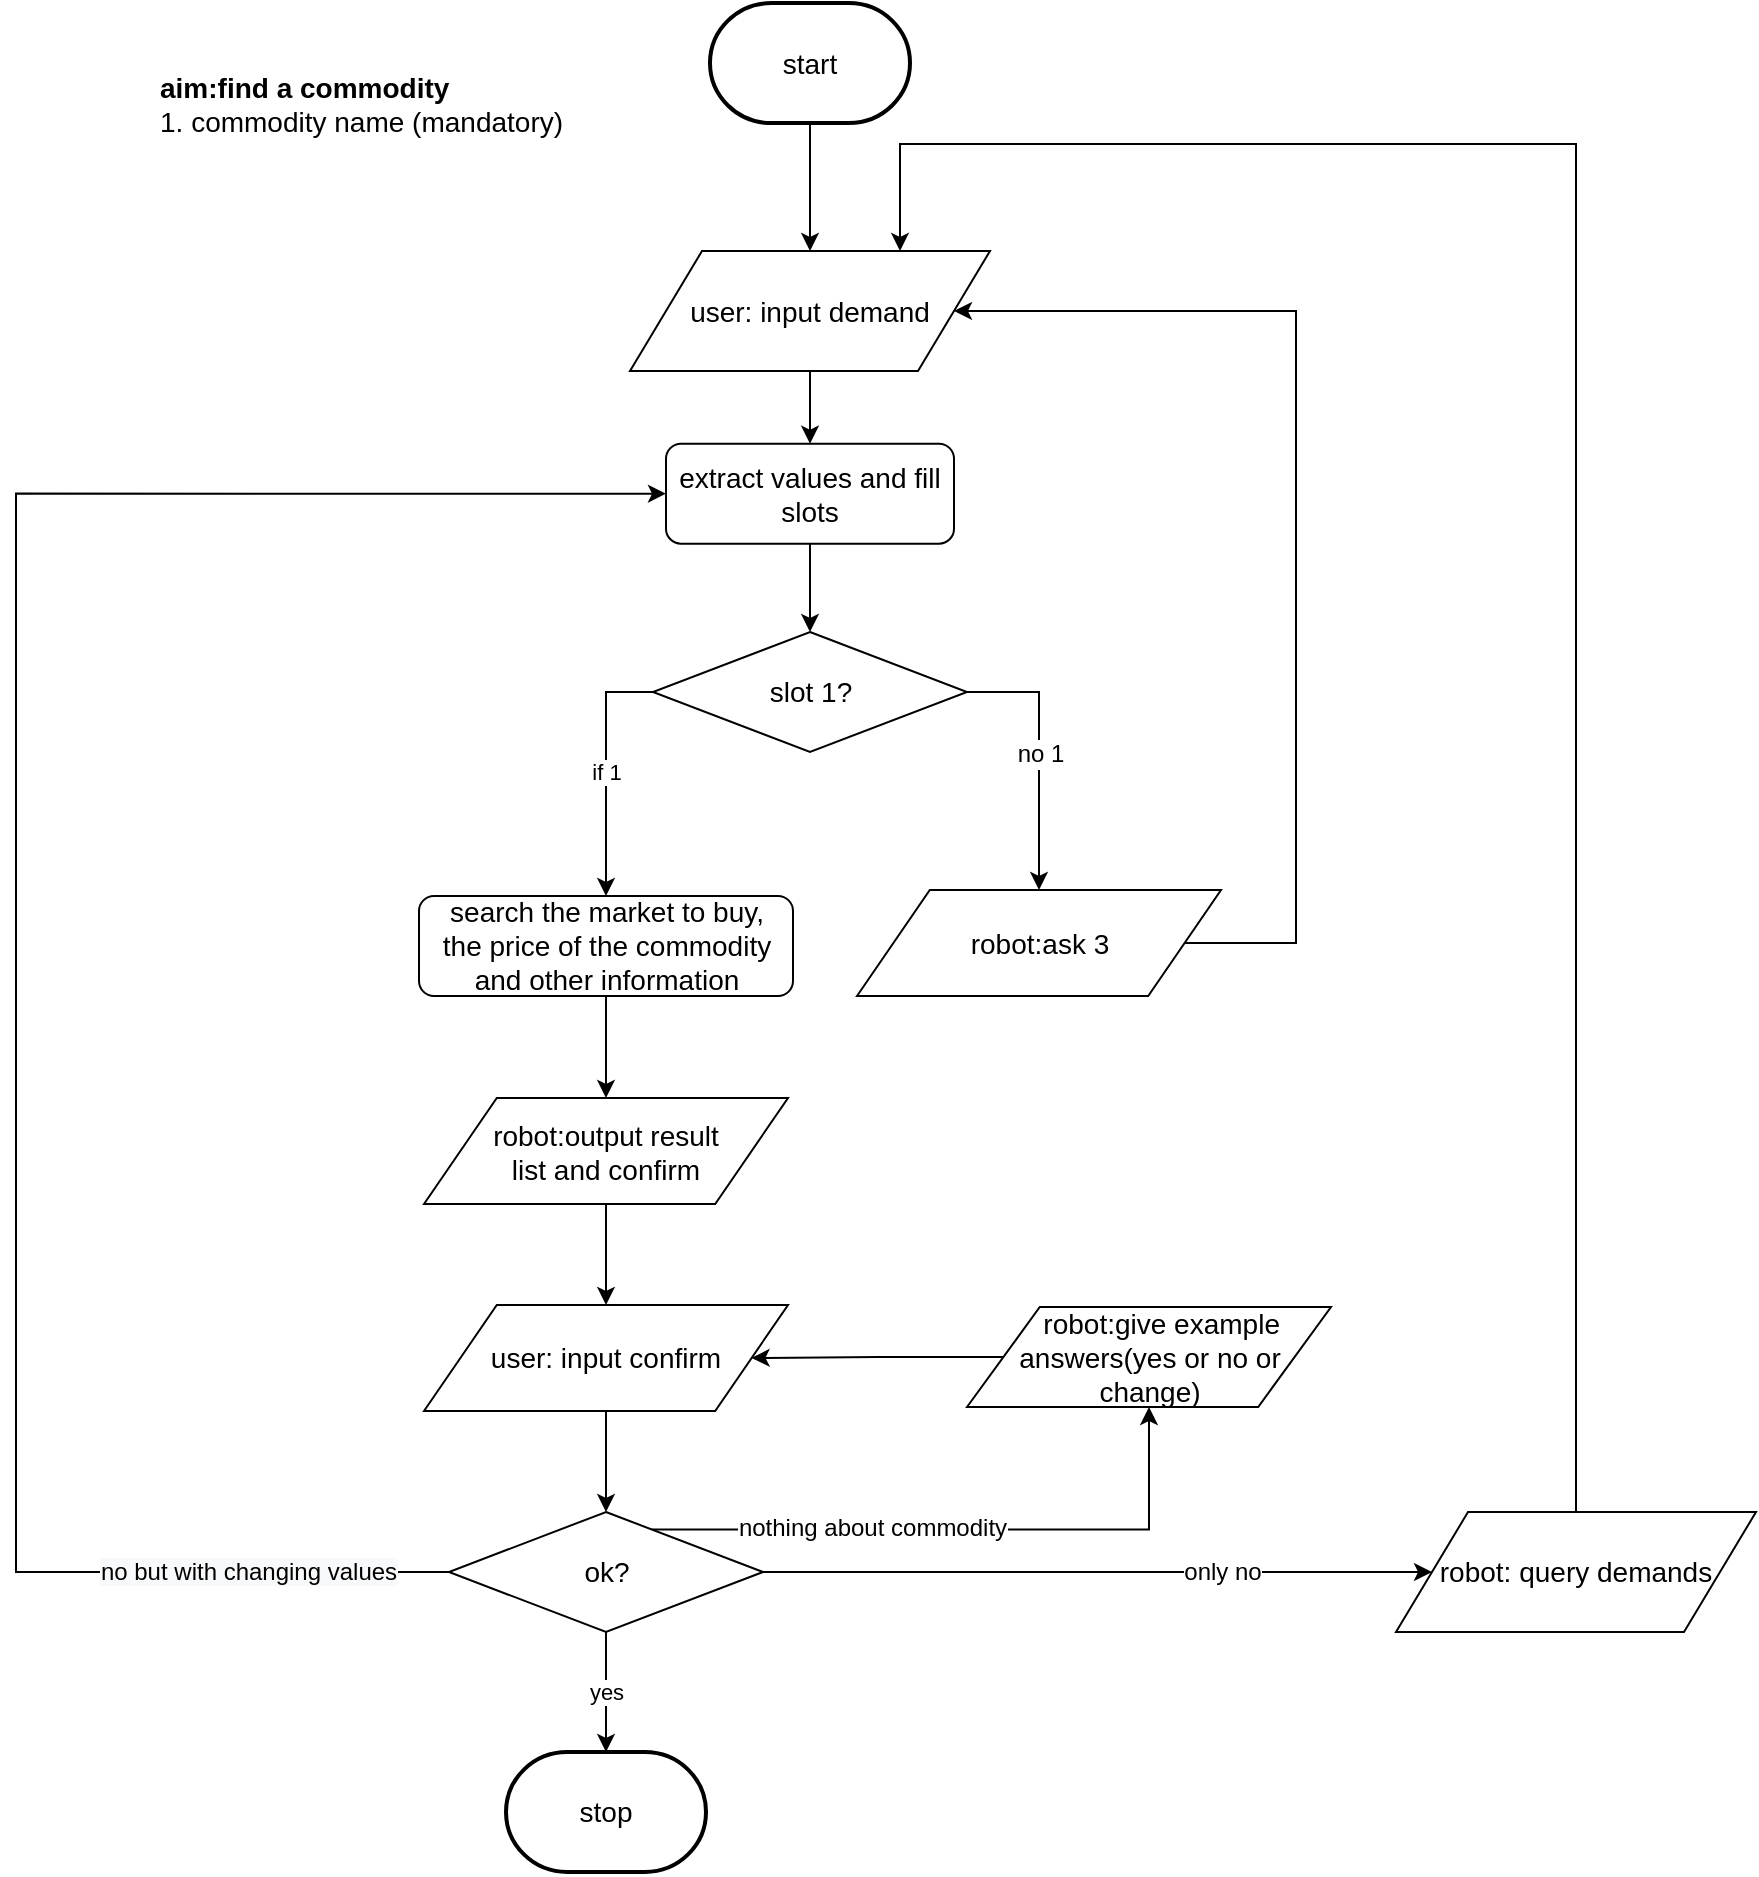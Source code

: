 <mxfile version="12.0.0" type="github" pages="1"><diagram id="qM217Te90TatpBVcW5O8" name="Page-1"><mxGraphModel dx="904" dy="1369" grid="1" gridSize="10" guides="1" tooltips="1" connect="1" arrows="1" fold="1" page="1" pageScale="1" pageWidth="1169" pageHeight="827" math="0" shadow="0"><root><mxCell id="0"/><mxCell id="1" parent="0"/><mxCell id="2NUs63TBTXF5mlNakIJW-7" value="&lt;font style=&quot;font-size: 14px&quot;&gt;&lt;b&gt;aim:find a commodity&lt;/b&gt;&lt;br&gt;1.&amp;nbsp;commodity&amp;nbsp;name (mandatory)&lt;br&gt;&lt;/font&gt;" style="text;html=1;strokeColor=none;fillColor=none;align=left;verticalAlign=middle;whiteSpace=wrap;rounded=0;" parent="1" vertex="1"><mxGeometry x="150" y="20" width="211" height="60" as="geometry"/></mxCell><mxCell id="2NUs63TBTXF5mlNakIJW-10" style="edgeStyle=orthogonalEdgeStyle;rounded=0;orthogonalLoop=1;jettySize=auto;html=1;exitX=0.5;exitY=1;exitDx=0;exitDy=0;entryX=0.5;entryY=0;entryDx=0;entryDy=0;" parent="1" source="mOv9vJpxTGmXbKC3HQRL-6" target="x5fYLZbjFW-XfaXLErEp-4" edge="1"><mxGeometry relative="1" as="geometry"><mxPoint x="477" y="247" as="sourcePoint"/></mxGeometry></mxCell><mxCell id="2NUs63TBTXF5mlNakIJW-38" style="edgeStyle=orthogonalEdgeStyle;rounded=0;orthogonalLoop=1;jettySize=auto;html=1;exitX=1;exitY=0.5;exitDx=0;exitDy=0;entryX=0.5;entryY=0;entryDx=0;entryDy=0;" parent="1" source="2NUs63TBTXF5mlNakIJW-31" target="mOv9vJpxTGmXbKC3HQRL-13" edge="1"><mxGeometry relative="1" as="geometry"><mxPoint x="590.5" y="444" as="targetPoint"/></mxGeometry></mxCell><mxCell id="2NUs63TBTXF5mlNakIJW-41" value="no 1" style="text;html=1;resizable=0;points=[];align=center;verticalAlign=middle;labelBackgroundColor=#ffffff;" parent="2NUs63TBTXF5mlNakIJW-38" vertex="1" connectable="0"><mxGeometry x="0.0" relative="1" as="geometry"><mxPoint y="-1" as="offset"/></mxGeometry></mxCell><mxCell id="2NUs63TBTXF5mlNakIJW-43" value="if 1" style="edgeStyle=orthogonalEdgeStyle;rounded=0;orthogonalLoop=1;jettySize=auto;html=1;exitX=0;exitY=0.5;exitDx=0;exitDy=0;" parent="1" source="2NUs63TBTXF5mlNakIJW-31" target="2NUs63TBTXF5mlNakIJW-42" edge="1"><mxGeometry relative="1" as="geometry"/></mxCell><mxCell id="2NUs63TBTXF5mlNakIJW-31" value="&lt;font style=&quot;font-size: 14px&quot;&gt;slot 1?&lt;br&gt;&lt;/font&gt;" style="rhombus;whiteSpace=wrap;html=1;" parent="1" vertex="1"><mxGeometry x="398.5" y="314" width="157" height="60" as="geometry"/></mxCell><mxCell id="2NUs63TBTXF5mlNakIJW-40" style="edgeStyle=orthogonalEdgeStyle;rounded=0;orthogonalLoop=1;jettySize=auto;html=1;exitX=1;exitY=0.5;exitDx=0;exitDy=0;entryX=1;entryY=0.5;entryDx=0;entryDy=0;" parent="1" source="mOv9vJpxTGmXbKC3HQRL-13" target="mOv9vJpxTGmXbKC3HQRL-6" edge="1"><mxGeometry relative="1" as="geometry"><mxPoint x="904" y="525" as="sourcePoint"/><mxPoint x="549" y="222" as="targetPoint"/><Array as="points"><mxPoint x="720" y="470"/><mxPoint x="720" y="154"/></Array></mxGeometry></mxCell><mxCell id="2NUs63TBTXF5mlNakIJW-45" style="edgeStyle=orthogonalEdgeStyle;rounded=0;orthogonalLoop=1;jettySize=auto;html=1;exitX=0.5;exitY=1;exitDx=0;exitDy=0;entryX=0.5;entryY=0;entryDx=0;entryDy=0;" parent="1" source="2NUs63TBTXF5mlNakIJW-42" target="mOv9vJpxTGmXbKC3HQRL-11" edge="1"><mxGeometry relative="1" as="geometry"><mxPoint x="375.5" y="561" as="targetPoint"/></mxGeometry></mxCell><mxCell id="2NUs63TBTXF5mlNakIJW-42" value="&lt;span style=&quot;font-size: 14px&quot;&gt;search the market to buy,&lt;br&gt;the price of the commodity and other information&lt;br&gt;&lt;/span&gt;" style="rounded=1;whiteSpace=wrap;html=1;" parent="1" vertex="1"><mxGeometry x="281.5" y="446" width="187" height="50" as="geometry"/></mxCell><mxCell id="mjXnJb5YQPUQ7LwjsABh-11" style="edgeStyle=orthogonalEdgeStyle;rounded=0;orthogonalLoop=1;jettySize=auto;html=1;exitX=0.5;exitY=1;exitDx=0;exitDy=0;entryX=0.5;entryY=0;entryDx=0;entryDy=0;" parent="1" source="mOv9vJpxTGmXbKC3HQRL-11" target="mOv9vJpxTGmXbKC3HQRL-12" edge="1"><mxGeometry relative="1" as="geometry"><mxPoint x="375.5" y="611" as="sourcePoint"/><mxPoint x="375.5" y="654" as="targetPoint"/></mxGeometry></mxCell><mxCell id="mjXnJb5YQPUQ7LwjsABh-12" style="edgeStyle=orthogonalEdgeStyle;rounded=0;orthogonalLoop=1;jettySize=auto;html=1;entryX=0.5;entryY=0;entryDx=0;entryDy=0;exitX=0.5;exitY=1;exitDx=0;exitDy=0;" parent="1" source="mOv9vJpxTGmXbKC3HQRL-12" target="mjXnJb5YQPUQ7LwjsABh-10" edge="1"><mxGeometry relative="1" as="geometry"><mxPoint x="375.5" y="734" as="sourcePoint"/></mxGeometry></mxCell><mxCell id="mjXnJb5YQPUQ7LwjsABh-13" value="yes" style="edgeStyle=orthogonalEdgeStyle;rounded=0;orthogonalLoop=1;jettySize=auto;html=1;entryX=0.5;entryY=0;entryDx=0;entryDy=0;entryPerimeter=0;" parent="1" source="mjXnJb5YQPUQ7LwjsABh-10" target="mOv9vJpxTGmXbKC3HQRL-10" edge="1"><mxGeometry relative="1" as="geometry"><mxPoint x="375" y="880.5" as="targetPoint"/><Array as="points"><mxPoint x="375" y="840"/><mxPoint x="375" y="840"/></Array></mxGeometry></mxCell><mxCell id="mjXnJb5YQPUQ7LwjsABh-14" style="edgeStyle=orthogonalEdgeStyle;rounded=0;orthogonalLoop=1;jettySize=auto;html=1;exitX=0;exitY=0.5;exitDx=0;exitDy=0;entryX=0;entryY=0.5;entryDx=0;entryDy=0;" parent="1" source="mjXnJb5YQPUQ7LwjsABh-10" target="x5fYLZbjFW-XfaXLErEp-4" edge="1"><mxGeometry relative="1" as="geometry"><Array as="points"><mxPoint x="80" y="784"/><mxPoint x="80" y="245"/></Array></mxGeometry></mxCell><mxCell id="cNNmgiSgii2nEzxKUs_d-3" value="&lt;span style=&quot;text-align: left ; background-color: rgb(248 , 249 , 250)&quot;&gt;no but with changing values&lt;/span&gt;" style="text;html=1;resizable=0;points=[];align=center;verticalAlign=middle;labelBackgroundColor=#ffffff;" vertex="1" connectable="0" parent="mjXnJb5YQPUQ7LwjsABh-14"><mxGeometry x="-0.763" relative="1" as="geometry"><mxPoint x="27" as="offset"/></mxGeometry></mxCell><mxCell id="mOv9vJpxTGmXbKC3HQRL-16" style="edgeStyle=orthogonalEdgeStyle;rounded=0;orthogonalLoop=1;jettySize=auto;html=1;exitX=1;exitY=0.5;exitDx=0;exitDy=0;entryX=0;entryY=0.5;entryDx=0;entryDy=0;" parent="1" source="mjXnJb5YQPUQ7LwjsABh-10" target="mOv9vJpxTGmXbKC3HQRL-4" edge="1"><mxGeometry relative="1" as="geometry"><Array as="points"><mxPoint x="760" y="784"/><mxPoint x="760" y="784"/></Array></mxGeometry></mxCell><mxCell id="mOv9vJpxTGmXbKC3HQRL-17" value="only no" style="text;html=1;resizable=0;points=[];align=center;verticalAlign=middle;labelBackgroundColor=#ffffff;" parent="mOv9vJpxTGmXbKC3HQRL-16" vertex="1" connectable="0"><mxGeometry x="-0.971" y="1" relative="1" as="geometry"><mxPoint x="224" y="1" as="offset"/></mxGeometry></mxCell><mxCell id="cNNmgiSgii2nEzxKUs_d-5" style="edgeStyle=orthogonalEdgeStyle;rounded=0;orthogonalLoop=1;jettySize=auto;html=1;exitX=0.644;exitY=0.146;exitDx=0;exitDy=0;entryX=0.5;entryY=1;entryDx=0;entryDy=0;exitPerimeter=0;" edge="1" parent="1" source="mjXnJb5YQPUQ7LwjsABh-10" target="cNNmgiSgii2nEzxKUs_d-4"><mxGeometry relative="1" as="geometry"/></mxCell><mxCell id="cNNmgiSgii2nEzxKUs_d-6" value="nothing about commodity" style="text;html=1;resizable=0;points=[];align=center;verticalAlign=middle;labelBackgroundColor=#ffffff;" vertex="1" connectable="0" parent="cNNmgiSgii2nEzxKUs_d-5"><mxGeometry x="-0.292" y="1" relative="1" as="geometry"><mxPoint as="offset"/></mxGeometry></mxCell><mxCell id="mjXnJb5YQPUQ7LwjsABh-10" value="&lt;font style=&quot;font-size: 14px&quot;&gt;ok?&lt;br&gt;&lt;/font&gt;" style="rhombus;whiteSpace=wrap;html=1;" parent="1" vertex="1"><mxGeometry x="296.5" y="754" width="157" height="60" as="geometry"/></mxCell><mxCell id="x5fYLZbjFW-XfaXLErEp-6" style="edgeStyle=orthogonalEdgeStyle;rounded=0;orthogonalLoop=1;jettySize=auto;html=1;exitX=0.5;exitY=1;exitDx=0;exitDy=0;exitPerimeter=0;entryX=0.5;entryY=0;entryDx=0;entryDy=0;" parent="1" source="mOv9vJpxTGmXbKC3HQRL-2" target="mOv9vJpxTGmXbKC3HQRL-6" edge="1"><mxGeometry relative="1" as="geometry"/></mxCell><mxCell id="mOv9vJpxTGmXbKC3HQRL-2" value="&lt;span style=&quot;font-size: 14px&quot;&gt;start&lt;/span&gt;" style="strokeWidth=2;html=1;shape=mxgraph.flowchart.terminator;whiteSpace=wrap;" parent="1" vertex="1"><mxGeometry x="427" y="-0.481" width="100" height="60" as="geometry"/></mxCell><mxCell id="x5fYLZbjFW-XfaXLErEp-8" style="edgeStyle=orthogonalEdgeStyle;rounded=0;orthogonalLoop=1;jettySize=auto;html=1;exitX=0.5;exitY=0;exitDx=0;exitDy=0;entryX=0.75;entryY=0;entryDx=0;entryDy=0;" parent="1" source="mOv9vJpxTGmXbKC3HQRL-4" target="mOv9vJpxTGmXbKC3HQRL-6" edge="1"><mxGeometry relative="1" as="geometry"><Array as="points"><mxPoint x="860" y="70"/><mxPoint x="522" y="70"/></Array></mxGeometry></mxCell><mxCell id="mOv9vJpxTGmXbKC3HQRL-4" value="&lt;span style=&quot;font-size: 14px ; white-space: normal&quot;&gt;robot: query demands&lt;/span&gt;" style="shape=parallelogram;perimeter=parallelogramPerimeter;whiteSpace=wrap;html=1;" parent="1" vertex="1"><mxGeometry x="770" y="754" width="180" height="60" as="geometry"/></mxCell><mxCell id="mOv9vJpxTGmXbKC3HQRL-6" value="&lt;span style=&quot;font-size: 14px ; white-space: normal&quot;&gt;user: input demand&lt;/span&gt;" style="shape=parallelogram;perimeter=parallelogramPerimeter;whiteSpace=wrap;html=1;" parent="1" vertex="1"><mxGeometry x="387" y="123.5" width="180" height="60" as="geometry"/></mxCell><mxCell id="mOv9vJpxTGmXbKC3HQRL-10" value="&lt;font style=&quot;font-size: 14px&quot;&gt;stop&lt;/font&gt;" style="strokeWidth=2;html=1;shape=mxgraph.flowchart.terminator;whiteSpace=wrap;" parent="1" vertex="1"><mxGeometry x="325" y="874" width="100" height="60" as="geometry"/></mxCell><mxCell id="mOv9vJpxTGmXbKC3HQRL-11" value="&lt;span style=&quot;font-size: 14px&quot;&gt;robot:output result &lt;br&gt;list and confirm&lt;/span&gt;" style="shape=parallelogram;perimeter=parallelogramPerimeter;whiteSpace=wrap;html=1;" parent="1" vertex="1"><mxGeometry x="284" y="547" width="182" height="53" as="geometry"/></mxCell><mxCell id="mOv9vJpxTGmXbKC3HQRL-12" value="&lt;span style=&quot;font-size: 14px&quot;&gt;user: input confirm&lt;/span&gt;" style="shape=parallelogram;perimeter=parallelogramPerimeter;whiteSpace=wrap;html=1;" parent="1" vertex="1"><mxGeometry x="284" y="650.5" width="182" height="53" as="geometry"/></mxCell><mxCell id="mOv9vJpxTGmXbKC3HQRL-13" value="&lt;span style=&quot;font-size: 14px&quot;&gt;robot:ask 3&lt;/span&gt;" style="shape=parallelogram;perimeter=parallelogramPerimeter;whiteSpace=wrap;html=1;" parent="1" vertex="1"><mxGeometry x="500.5" y="443" width="182" height="53" as="geometry"/></mxCell><mxCell id="cNNmgiSgii2nEzxKUs_d-1" style="edgeStyle=orthogonalEdgeStyle;rounded=0;orthogonalLoop=1;jettySize=auto;html=1;exitX=0.5;exitY=1;exitDx=0;exitDy=0;entryX=0.5;entryY=0;entryDx=0;entryDy=0;" edge="1" parent="1" source="x5fYLZbjFW-XfaXLErEp-4" target="2NUs63TBTXF5mlNakIJW-31"><mxGeometry relative="1" as="geometry"/></mxCell><mxCell id="x5fYLZbjFW-XfaXLErEp-4" value="&lt;font style=&quot;font-size: 14px&quot;&gt;extract values and fill slots&lt;/font&gt;" style="rounded=1;whiteSpace=wrap;html=1;" parent="1" vertex="1"><mxGeometry x="405" y="219.843" width="144" height="50" as="geometry"/></mxCell><mxCell id="cNNmgiSgii2nEzxKUs_d-7" style="edgeStyle=orthogonalEdgeStyle;rounded=0;orthogonalLoop=1;jettySize=auto;html=1;exitX=0;exitY=0.5;exitDx=0;exitDy=0;entryX=1;entryY=0.5;entryDx=0;entryDy=0;" edge="1" parent="1" source="cNNmgiSgii2nEzxKUs_d-4" target="mOv9vJpxTGmXbKC3HQRL-12"><mxGeometry relative="1" as="geometry"/></mxCell><mxCell id="cNNmgiSgii2nEzxKUs_d-4" value="&lt;span style=&quot;font-size: 14px&quot;&gt;&amp;nbsp; &amp;nbsp;robot:give example answers(yes or no or change)&lt;/span&gt;" style="shape=parallelogram;perimeter=parallelogramPerimeter;whiteSpace=wrap;html=1;" vertex="1" parent="1"><mxGeometry x="555.5" y="651.5" width="182" height="50" as="geometry"/></mxCell></root></mxGraphModel></diagram></mxfile>